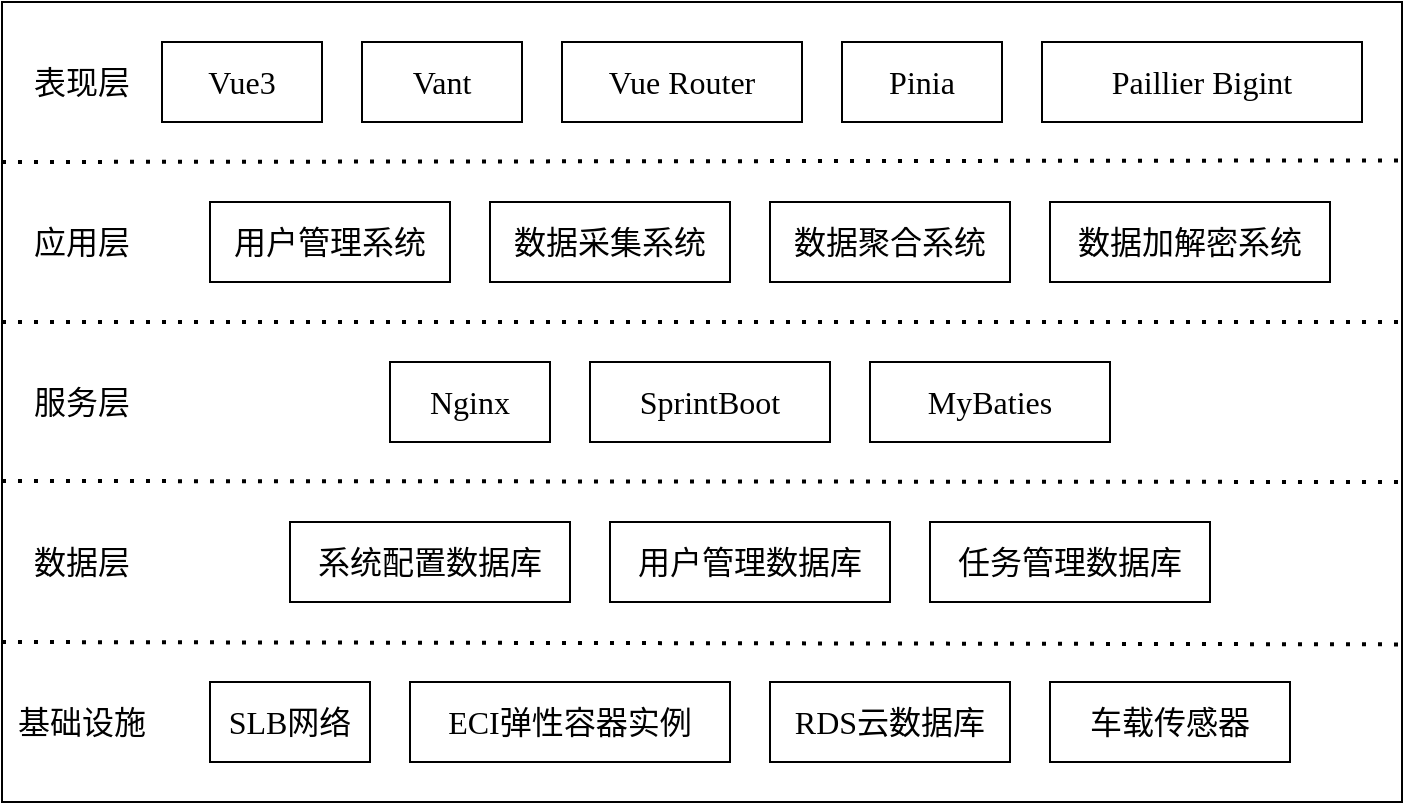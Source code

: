 <mxfile version="26.0.16">
  <diagram id="prtHgNgQTEPvFCAcTncT" name="Page-1">
    <mxGraphModel dx="2066" dy="1107" grid="1" gridSize="10" guides="1" tooltips="1" connect="1" arrows="1" fold="1" page="1" pageScale="1" pageWidth="827" pageHeight="1169" math="0" shadow="0">
      <root>
        <mxCell id="0" />
        <mxCell id="1" parent="0" />
        <mxCell id="_YIMEpo5Rv7STCM8DFQf-20" value="" style="rounded=0;whiteSpace=wrap;html=1;fontFamily=宋体;fontSize=16;" parent="1" vertex="1">
          <mxGeometry x="40" y="40" width="700" height="400" as="geometry" />
        </mxCell>
        <mxCell id="_YIMEpo5Rv7STCM8DFQf-13" value="RDS云数据库" style="rounded=0;whiteSpace=wrap;html=1;fontFamily=宋体;fontSize=16;" parent="1" vertex="1">
          <mxGeometry x="424" y="380" width="120" height="40" as="geometry" />
        </mxCell>
        <mxCell id="_YIMEpo5Rv7STCM8DFQf-15" value="应用层" style="text;html=1;align=center;verticalAlign=middle;whiteSpace=wrap;rounded=0;fontFamily=宋体;fontSize=16;" parent="1" vertex="1">
          <mxGeometry x="40" y="120" width="80" height="80" as="geometry" />
        </mxCell>
        <mxCell id="_YIMEpo5Rv7STCM8DFQf-16" value="服务层" style="text;html=1;align=center;verticalAlign=middle;whiteSpace=wrap;rounded=0;fontFamily=宋体;fontSize=16;" parent="1" vertex="1">
          <mxGeometry x="40" y="200" width="80" height="80" as="geometry" />
        </mxCell>
        <mxCell id="_YIMEpo5Rv7STCM8DFQf-17" value="基础设施" style="text;html=1;align=center;verticalAlign=middle;whiteSpace=wrap;rounded=0;fontFamily=宋体;fontSize=16;" parent="1" vertex="1">
          <mxGeometry x="40" y="360" width="80" height="80" as="geometry" />
        </mxCell>
        <mxCell id="_YIMEpo5Rv7STCM8DFQf-18" value="数据层" style="text;html=1;align=center;verticalAlign=middle;whiteSpace=wrap;rounded=0;fontFamily=宋体;fontSize=16;" parent="1" vertex="1">
          <mxGeometry x="40" y="280" width="80" height="80" as="geometry" />
        </mxCell>
        <mxCell id="_YIMEpo5Rv7STCM8DFQf-19" value="" style="endArrow=none;dashed=1;html=1;dashPattern=1 3;strokeWidth=2;rounded=0;fontFamily=宋体;fontSize=16;entryX=1;entryY=0.4;entryDx=0;entryDy=0;entryPerimeter=0;" parent="1" target="_YIMEpo5Rv7STCM8DFQf-20" edge="1">
          <mxGeometry width="50" height="50" relative="1" as="geometry">
            <mxPoint x="40" y="200" as="sourcePoint" />
            <mxPoint x="650" y="200" as="targetPoint" />
          </mxGeometry>
        </mxCell>
        <mxCell id="_YIMEpo5Rv7STCM8DFQf-21" value="" style="endArrow=none;dashed=1;html=1;dashPattern=1 3;strokeWidth=2;rounded=0;fontFamily=宋体;fontSize=16;entryX=1.001;entryY=0.6;entryDx=0;entryDy=0;entryPerimeter=0;" parent="1" target="_YIMEpo5Rv7STCM8DFQf-20" edge="1">
          <mxGeometry width="50" height="50" relative="1" as="geometry">
            <mxPoint x="40" y="279.5" as="sourcePoint" />
            <mxPoint x="660" y="280" as="targetPoint" />
          </mxGeometry>
        </mxCell>
        <mxCell id="_YIMEpo5Rv7STCM8DFQf-22" value="" style="endArrow=none;dashed=1;html=1;dashPattern=1 3;strokeWidth=2;rounded=0;fontFamily=宋体;fontSize=16;entryX=1;entryY=0.803;entryDx=0;entryDy=0;entryPerimeter=0;" parent="1" target="_YIMEpo5Rv7STCM8DFQf-20" edge="1">
          <mxGeometry width="50" height="50" relative="1" as="geometry">
            <mxPoint x="40" y="360" as="sourcePoint" />
            <mxPoint x="660" y="360" as="targetPoint" />
          </mxGeometry>
        </mxCell>
        <mxCell id="_YIMEpo5Rv7STCM8DFQf-24" value="ECI弹性容器实例" style="rounded=0;whiteSpace=wrap;html=1;fontFamily=宋体;fontSize=16;" parent="1" vertex="1">
          <mxGeometry x="244" y="380" width="160" height="40" as="geometry" />
        </mxCell>
        <mxCell id="_YIMEpo5Rv7STCM8DFQf-27" value="数据采集系统" style="rounded=0;whiteSpace=wrap;html=1;fontFamily=宋体;fontSize=16;" parent="1" vertex="1">
          <mxGeometry x="284" y="140" width="120" height="40" as="geometry" />
        </mxCell>
        <mxCell id="_YIMEpo5Rv7STCM8DFQf-28" value="车载传感器" style="rounded=0;whiteSpace=wrap;html=1;fontFamily=宋体;fontSize=16;" parent="1" vertex="1">
          <mxGeometry x="564" y="380" width="120" height="40" as="geometry" />
        </mxCell>
        <mxCell id="_YIMEpo5Rv7STCM8DFQf-30" value="SLB网络" style="rounded=0;whiteSpace=wrap;html=1;fontFamily=宋体;fontSize=16;" parent="1" vertex="1">
          <mxGeometry x="144" y="380" width="80" height="40" as="geometry" />
        </mxCell>
        <mxCell id="_YIMEpo5Rv7STCM8DFQf-31" value="SprintBoot" style="rounded=0;whiteSpace=wrap;html=1;fontFamily=宋体;fontSize=16;" parent="1" vertex="1">
          <mxGeometry x="334" y="220" width="120" height="40" as="geometry" />
        </mxCell>
        <mxCell id="_YIMEpo5Rv7STCM8DFQf-32" value="数据聚合系统" style="rounded=0;whiteSpace=wrap;html=1;fontFamily=宋体;fontSize=16;" parent="1" vertex="1">
          <mxGeometry x="424" y="140" width="120" height="40" as="geometry" />
        </mxCell>
        <mxCell id="_YIMEpo5Rv7STCM8DFQf-33" value="MyBaties" style="rounded=0;whiteSpace=wrap;html=1;fontFamily=宋体;fontSize=16;" parent="1" vertex="1">
          <mxGeometry x="474" y="220" width="120" height="40" as="geometry" />
        </mxCell>
        <mxCell id="_YIMEpo5Rv7STCM8DFQf-34" value="数据加解密系统" style="rounded=0;whiteSpace=wrap;html=1;fontFamily=宋体;fontSize=16;" parent="1" vertex="1">
          <mxGeometry x="564" y="140" width="140" height="40" as="geometry" />
        </mxCell>
        <mxCell id="_YIMEpo5Rv7STCM8DFQf-35" value="" style="endArrow=none;dashed=1;html=1;dashPattern=1 3;strokeWidth=2;rounded=0;fontFamily=宋体;fontSize=16;entryX=1.001;entryY=0.198;entryDx=0;entryDy=0;entryPerimeter=0;" parent="1" target="_YIMEpo5Rv7STCM8DFQf-20" edge="1">
          <mxGeometry width="50" height="50" relative="1" as="geometry">
            <mxPoint x="40" y="120" as="sourcePoint" />
            <mxPoint x="660" y="120" as="targetPoint" />
          </mxGeometry>
        </mxCell>
        <mxCell id="_YIMEpo5Rv7STCM8DFQf-36" value="表现层" style="text;html=1;align=center;verticalAlign=middle;whiteSpace=wrap;rounded=0;fontFamily=宋体;fontSize=16;" parent="1" vertex="1">
          <mxGeometry x="40" y="40" width="80" height="80" as="geometry" />
        </mxCell>
        <mxCell id="_YIMEpo5Rv7STCM8DFQf-37" value="Vue3" style="rounded=0;whiteSpace=wrap;html=1;fontFamily=宋体;fontSize=16;" parent="1" vertex="1">
          <mxGeometry x="120" y="60" width="80" height="40" as="geometry" />
        </mxCell>
        <mxCell id="_YIMEpo5Rv7STCM8DFQf-38" value="Vant" style="rounded=0;whiteSpace=wrap;html=1;fontFamily=宋体;fontSize=16;" parent="1" vertex="1">
          <mxGeometry x="220" y="60" width="80" height="40" as="geometry" />
        </mxCell>
        <mxCell id="_YIMEpo5Rv7STCM8DFQf-39" value="Vue Router" style="rounded=0;whiteSpace=wrap;html=1;fontFamily=宋体;fontSize=16;" parent="1" vertex="1">
          <mxGeometry x="320" y="60" width="120" height="40" as="geometry" />
        </mxCell>
        <mxCell id="_YIMEpo5Rv7STCM8DFQf-40" value="Pinia" style="rounded=0;whiteSpace=wrap;html=1;fontFamily=宋体;fontSize=16;" parent="1" vertex="1">
          <mxGeometry x="460" y="60" width="80" height="40" as="geometry" />
        </mxCell>
        <mxCell id="_YIMEpo5Rv7STCM8DFQf-41" value="系统配置数据库" style="rounded=0;whiteSpace=wrap;html=1;fontFamily=宋体;fontSize=16;" parent="1" vertex="1">
          <mxGeometry x="184" y="300" width="140" height="40" as="geometry" />
        </mxCell>
        <mxCell id="_YIMEpo5Rv7STCM8DFQf-42" value="用户管理数据库" style="rounded=0;whiteSpace=wrap;html=1;fontFamily=宋体;fontSize=16;" parent="1" vertex="1">
          <mxGeometry x="344" y="300" width="140" height="40" as="geometry" />
        </mxCell>
        <mxCell id="_YIMEpo5Rv7STCM8DFQf-43" value="任务管理数据库" style="rounded=0;whiteSpace=wrap;html=1;fontFamily=宋体;fontSize=16;" parent="1" vertex="1">
          <mxGeometry x="504" y="300" width="140" height="40" as="geometry" />
        </mxCell>
        <mxCell id="_YIMEpo5Rv7STCM8DFQf-44" value="Nginx" style="rounded=0;whiteSpace=wrap;html=1;fontFamily=宋体;fontSize=16;" parent="1" vertex="1">
          <mxGeometry x="234" y="220" width="80" height="40" as="geometry" />
        </mxCell>
        <mxCell id="_YIMEpo5Rv7STCM8DFQf-45" value="Paillier Bigint" style="rounded=0;whiteSpace=wrap;html=1;fontFamily=宋体;fontSize=16;" parent="1" vertex="1">
          <mxGeometry x="560" y="60" width="160" height="40" as="geometry" />
        </mxCell>
        <mxCell id="EiPGMBfFxReWGA0rVIgz-1" value="用户管理系统" style="rounded=0;whiteSpace=wrap;html=1;fontFamily=宋体;fontSize=16;" vertex="1" parent="1">
          <mxGeometry x="144" y="140" width="120" height="40" as="geometry" />
        </mxCell>
      </root>
    </mxGraphModel>
  </diagram>
</mxfile>
